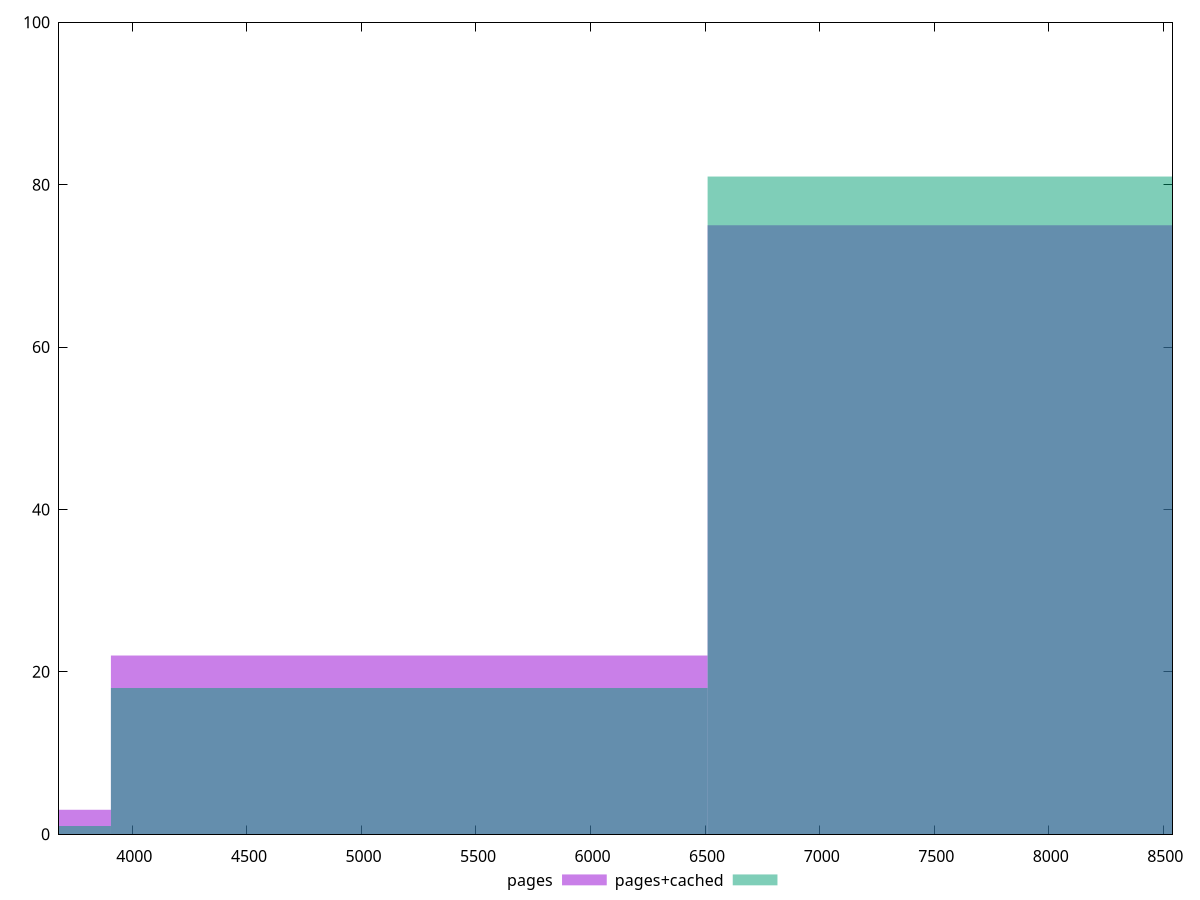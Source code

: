 reset

$pages <<EOF
7813.081680705203 75
5208.721120470135 22
2604.3605602350676 3
EOF

$pagesCached <<EOF
7813.081680705203 81
5208.721120470135 18
2604.3605602350676 1
EOF

set key outside below
set boxwidth 2604.3605602350676
set xrange [3680:8540]
set yrange [0:100]
set trange [0:100]
set style fill transparent solid 0.5 noborder
set terminal svg size 640, 500 enhanced background rgb 'white'
set output "report_00015_2021-02-09T16-11-33.973Z/uses-text-compression/comparison/histogram/0_vs_1.svg"

plot $pages title "pages" with boxes, \
     $pagesCached title "pages+cached" with boxes

reset
